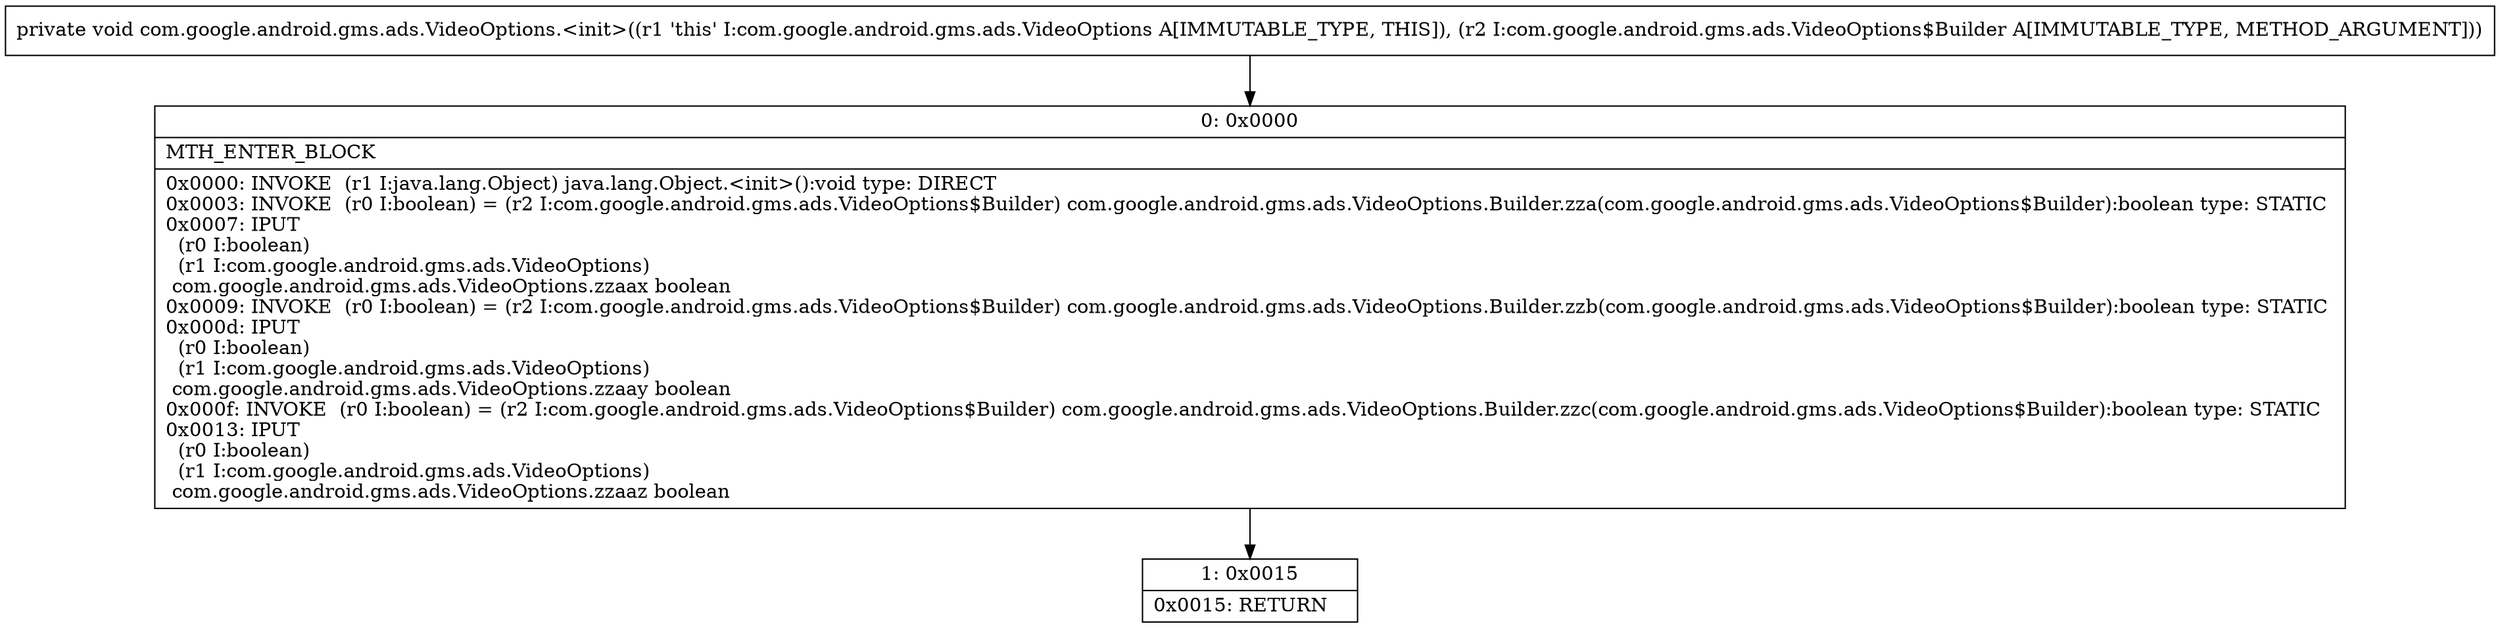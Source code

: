 digraph "CFG forcom.google.android.gms.ads.VideoOptions.\<init\>(Lcom\/google\/android\/gms\/ads\/VideoOptions$Builder;)V" {
Node_0 [shape=record,label="{0\:\ 0x0000|MTH_ENTER_BLOCK\l|0x0000: INVOKE  (r1 I:java.lang.Object) java.lang.Object.\<init\>():void type: DIRECT \l0x0003: INVOKE  (r0 I:boolean) = (r2 I:com.google.android.gms.ads.VideoOptions$Builder) com.google.android.gms.ads.VideoOptions.Builder.zza(com.google.android.gms.ads.VideoOptions$Builder):boolean type: STATIC \l0x0007: IPUT  \l  (r0 I:boolean)\l  (r1 I:com.google.android.gms.ads.VideoOptions)\l com.google.android.gms.ads.VideoOptions.zzaax boolean \l0x0009: INVOKE  (r0 I:boolean) = (r2 I:com.google.android.gms.ads.VideoOptions$Builder) com.google.android.gms.ads.VideoOptions.Builder.zzb(com.google.android.gms.ads.VideoOptions$Builder):boolean type: STATIC \l0x000d: IPUT  \l  (r0 I:boolean)\l  (r1 I:com.google.android.gms.ads.VideoOptions)\l com.google.android.gms.ads.VideoOptions.zzaay boolean \l0x000f: INVOKE  (r0 I:boolean) = (r2 I:com.google.android.gms.ads.VideoOptions$Builder) com.google.android.gms.ads.VideoOptions.Builder.zzc(com.google.android.gms.ads.VideoOptions$Builder):boolean type: STATIC \l0x0013: IPUT  \l  (r0 I:boolean)\l  (r1 I:com.google.android.gms.ads.VideoOptions)\l com.google.android.gms.ads.VideoOptions.zzaaz boolean \l}"];
Node_1 [shape=record,label="{1\:\ 0x0015|0x0015: RETURN   \l}"];
MethodNode[shape=record,label="{private void com.google.android.gms.ads.VideoOptions.\<init\>((r1 'this' I:com.google.android.gms.ads.VideoOptions A[IMMUTABLE_TYPE, THIS]), (r2 I:com.google.android.gms.ads.VideoOptions$Builder A[IMMUTABLE_TYPE, METHOD_ARGUMENT])) }"];
MethodNode -> Node_0;
Node_0 -> Node_1;
}

